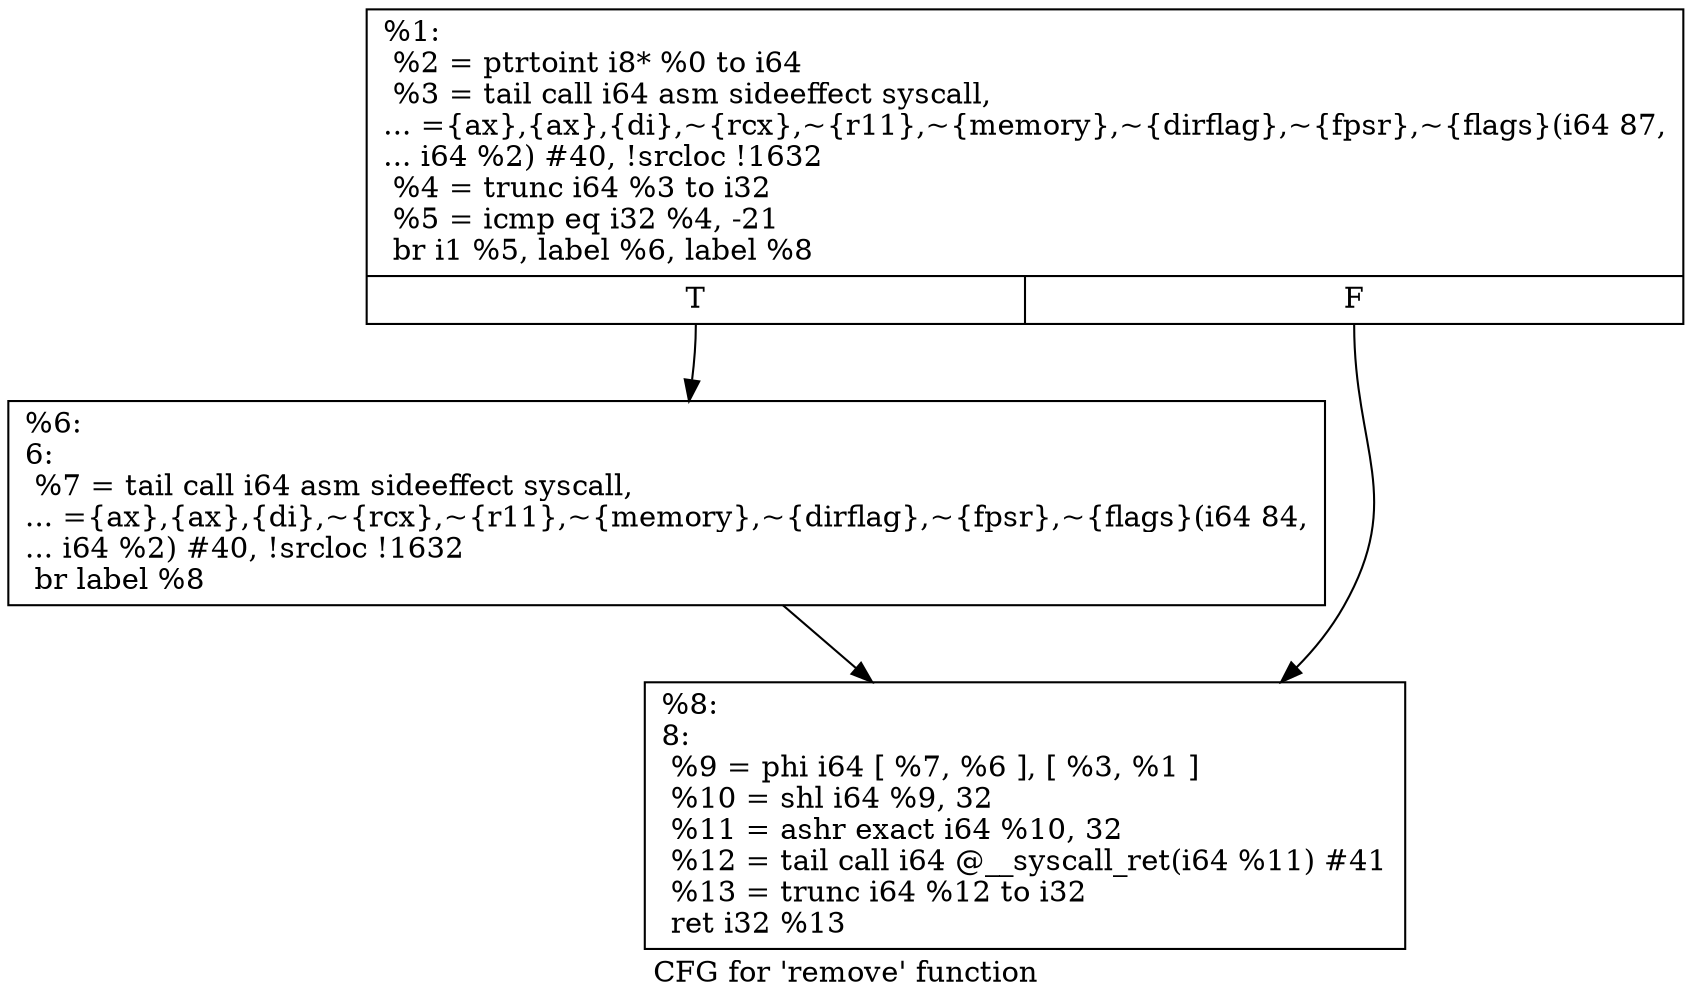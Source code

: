 digraph "CFG for 'remove' function" {
	label="CFG for 'remove' function";

	Node0x1896430 [shape=record,label="{%1:\l  %2 = ptrtoint i8* %0 to i64\l  %3 = tail call i64 asm sideeffect syscall,\l... =\{ax\},\{ax\},\{di\},~\{rcx\},~\{r11\},~\{memory\},~\{dirflag\},~\{fpsr\},~\{flags\}(i64 87,\l... i64 %2) #40, !srcloc !1632\l  %4 = trunc i64 %3 to i32\l  %5 = icmp eq i32 %4, -21\l  br i1 %5, label %6, label %8\l|{<s0>T|<s1>F}}"];
	Node0x1896430:s0 -> Node0x1896480;
	Node0x1896430:s1 -> Node0x18964d0;
	Node0x1896480 [shape=record,label="{%6:\l6:                                                \l  %7 = tail call i64 asm sideeffect syscall,\l... =\{ax\},\{ax\},\{di\},~\{rcx\},~\{r11\},~\{memory\},~\{dirflag\},~\{fpsr\},~\{flags\}(i64 84,\l... i64 %2) #40, !srcloc !1632\l  br label %8\l}"];
	Node0x1896480 -> Node0x18964d0;
	Node0x18964d0 [shape=record,label="{%8:\l8:                                                \l  %9 = phi i64 [ %7, %6 ], [ %3, %1 ]\l  %10 = shl i64 %9, 32\l  %11 = ashr exact i64 %10, 32\l  %12 = tail call i64 @__syscall_ret(i64 %11) #41\l  %13 = trunc i64 %12 to i32\l  ret i32 %13\l}"];
}
